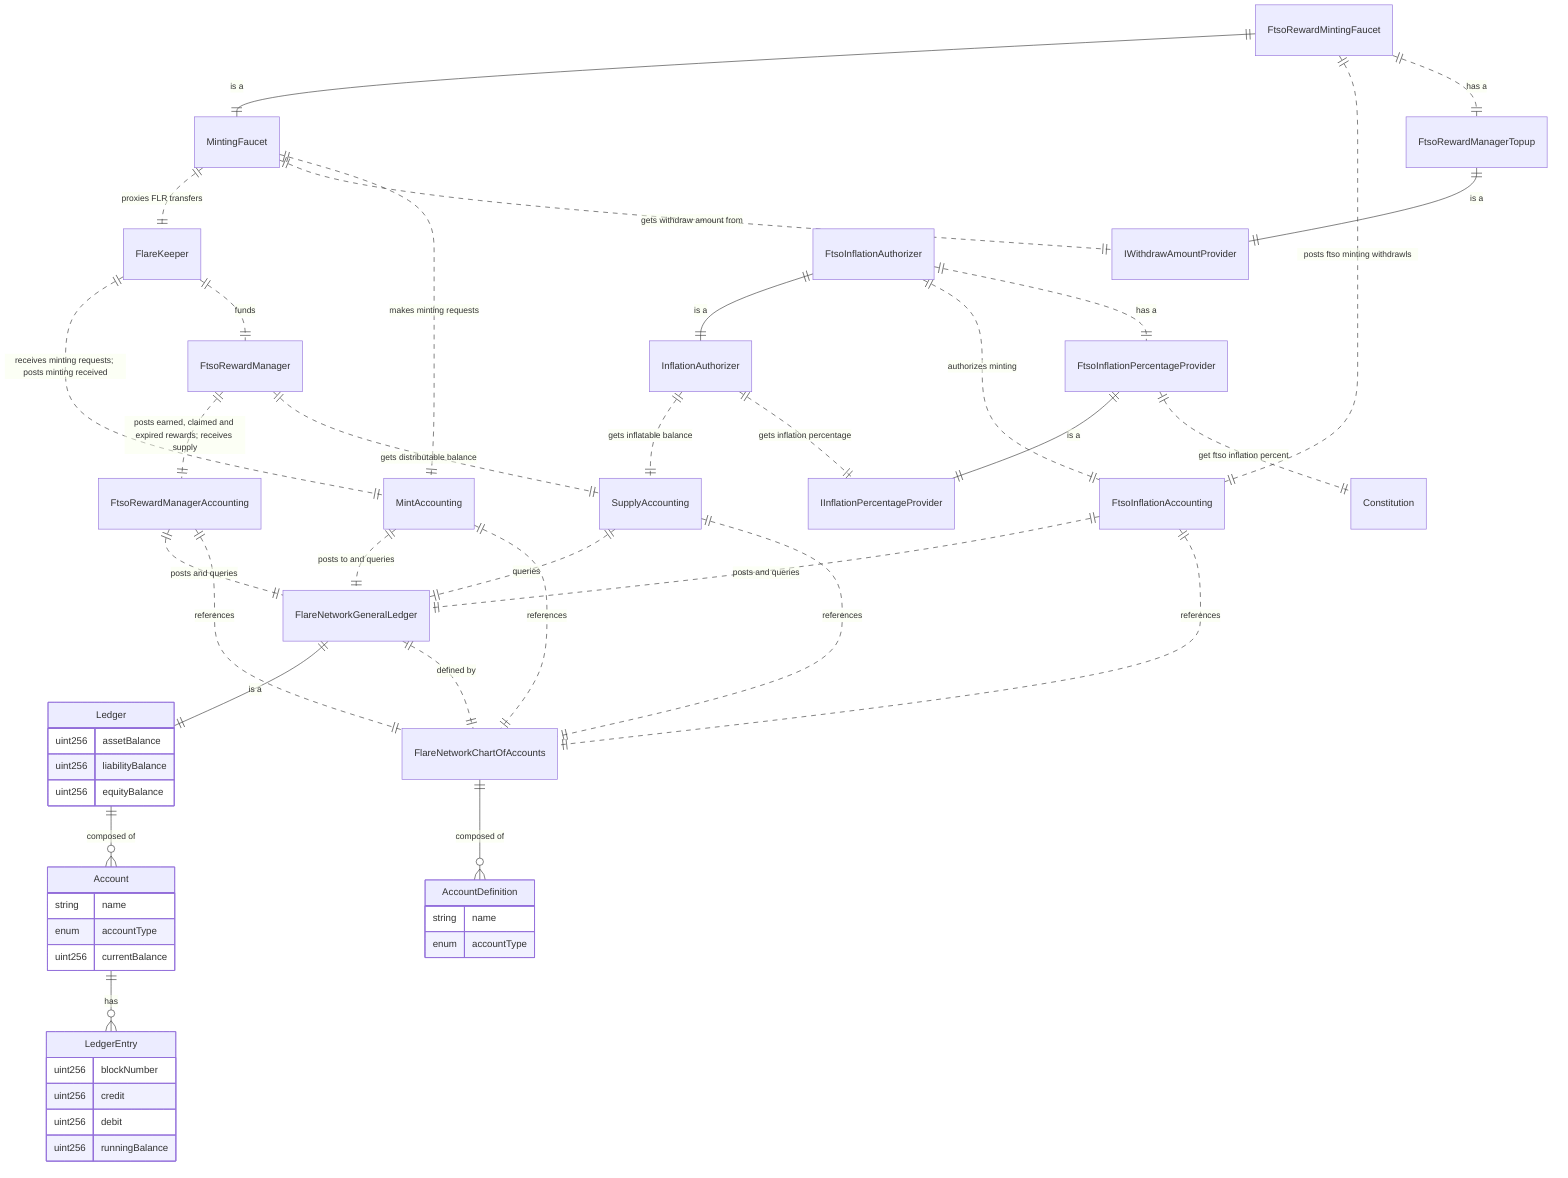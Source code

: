 erDiagram
          Ledger ||--o{ Account : "composed of"
          Ledger {
            uint256 assetBalance
            uint256 liabilityBalance
            uint256 equityBalance
          }
          FlareNetworkGeneralLedger ||--|| Ledger : "is a"
          FlareNetworkGeneralLedger ||..|| FlareNetworkChartOfAccounts : "defined by"
          FlareNetworkChartOfAccounts ||--o{ AccountDefinition : "composed of"
          AccountDefinition {
            string name
            enum accountType
          }
          Account ||--o{ LedgerEntry : "has"
          Account {
            string name
            enum accountType
            uint256 currentBalance
          }
          LedgerEntry {
            uint256 blockNumber
            uint256 credit
            uint256 debit
            uint256 runningBalance
          }
          MintAccounting ||..|| FlareNetworkGeneralLedger : "posts to and queries"
          MintAccounting ||..|| FlareNetworkChartOfAccounts : references
          SupplyAccounting ||..|| FlareNetworkGeneralLedger : queries
          SupplyAccounting ||..|| FlareNetworkChartOfAccounts : references
          FtsoInflationAccounting ||..|| FlareNetworkGeneralLedger : "posts and queries"
          FtsoInflationAccounting ||..|| FlareNetworkChartOfAccounts : references
          FtsoRewardManagerAccounting ||..|| FlareNetworkGeneralLedger : "posts and queries"
          FtsoRewardManagerAccounting ||..|| FlareNetworkChartOfAccounts : references
          FlareKeeper ||..|| MintAccounting : "receives minting requests; posts minting received"
          FlareKeeper ||..|| FtsoRewardManager : funds
          FtsoRewardManager ||..|| FtsoRewardManagerAccounting : "posts earned, claimed and expired rewards; receives supply"
          FtsoRewardManager ||..|| SupplyAccounting : "gets distributable balance"
          MintingFaucet ||..|| FlareKeeper : "proxies FLR transfers"
          MintingFaucet ||..|| IWithdrawAmountProvider : "gets withdraw amount from"
          FtsoRewardManagerTopup ||--|| IWithdrawAmountProvider : "is a"
          FtsoRewardMintingFaucet ||--|| MintingFaucet : "is a"
          FtsoRewardMintingFaucet ||..|| FtsoInflationAccounting : "posts ftso minting withdrawls"
          FtsoRewardMintingFaucet ||..|| FtsoRewardManagerTopup : "has a"
          InflationAuthorizer ||..|| SupplyAccounting : "gets inflatable balance"
          InflationAuthorizer ||..|| IInflationPercentageProvider : "gets inflation percentage"
          FtsoInflationPercentageProvider ||--|| IInflationPercentageProvider : "is a"
          FtsoInflationPercentageProvider ||..|| Constitution : "get ftso inflation percent"
          FtsoInflationAuthorizer ||--|| InflationAuthorizer : "is a"
          FtsoInflationAuthorizer ||..|| FtsoInflationAccounting : "authorizes minting"
          MintingFaucet ||..|| MintAccounting : "makes minting requests"
          FtsoInflationAuthorizer ||..|| FtsoInflationPercentageProvider : "has a"